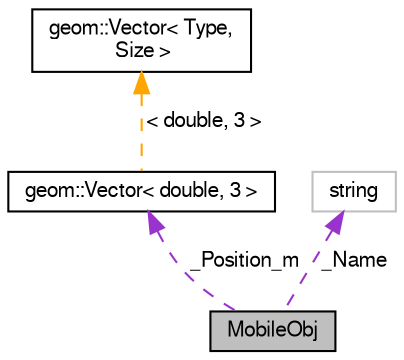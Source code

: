 digraph "MobileObj"
{
 // LATEX_PDF_SIZE
  edge [fontname="FreeSans",fontsize="10",labelfontname="FreeSans",labelfontsize="10"];
  node [fontname="FreeSans",fontsize="10",shape=record];
  Node1 [label="MobileObj",height=0.2,width=0.4,color="black", fillcolor="grey75", style="filled", fontcolor="black",tooltip=" "];
  Node2 -> Node1 [dir="back",color="darkorchid3",fontsize="10",style="dashed",label=" _Position_m" ,fontname="FreeSans"];
  Node2 [label="geom::Vector\< double, 3 \>",height=0.2,width=0.4,color="black", fillcolor="white", style="filled",URL="$classgeom_1_1Vector.html",tooltip=" "];
  Node3 -> Node2 [dir="back",color="orange",fontsize="10",style="dashed",label=" \< double, 3 \>" ,fontname="FreeSans"];
  Node3 [label="geom::Vector\< Type,\l Size \>",height=0.2,width=0.4,color="black", fillcolor="white", style="filled",URL="$classgeom_1_1Vector.html",tooltip="Model wektora N-wymiarowego."];
  Node4 -> Node1 [dir="back",color="darkorchid3",fontsize="10",style="dashed",label=" _Name" ,fontname="FreeSans"];
  Node4 [label="string",height=0.2,width=0.4,color="grey75", fillcolor="white", style="filled",tooltip=" "];
}

